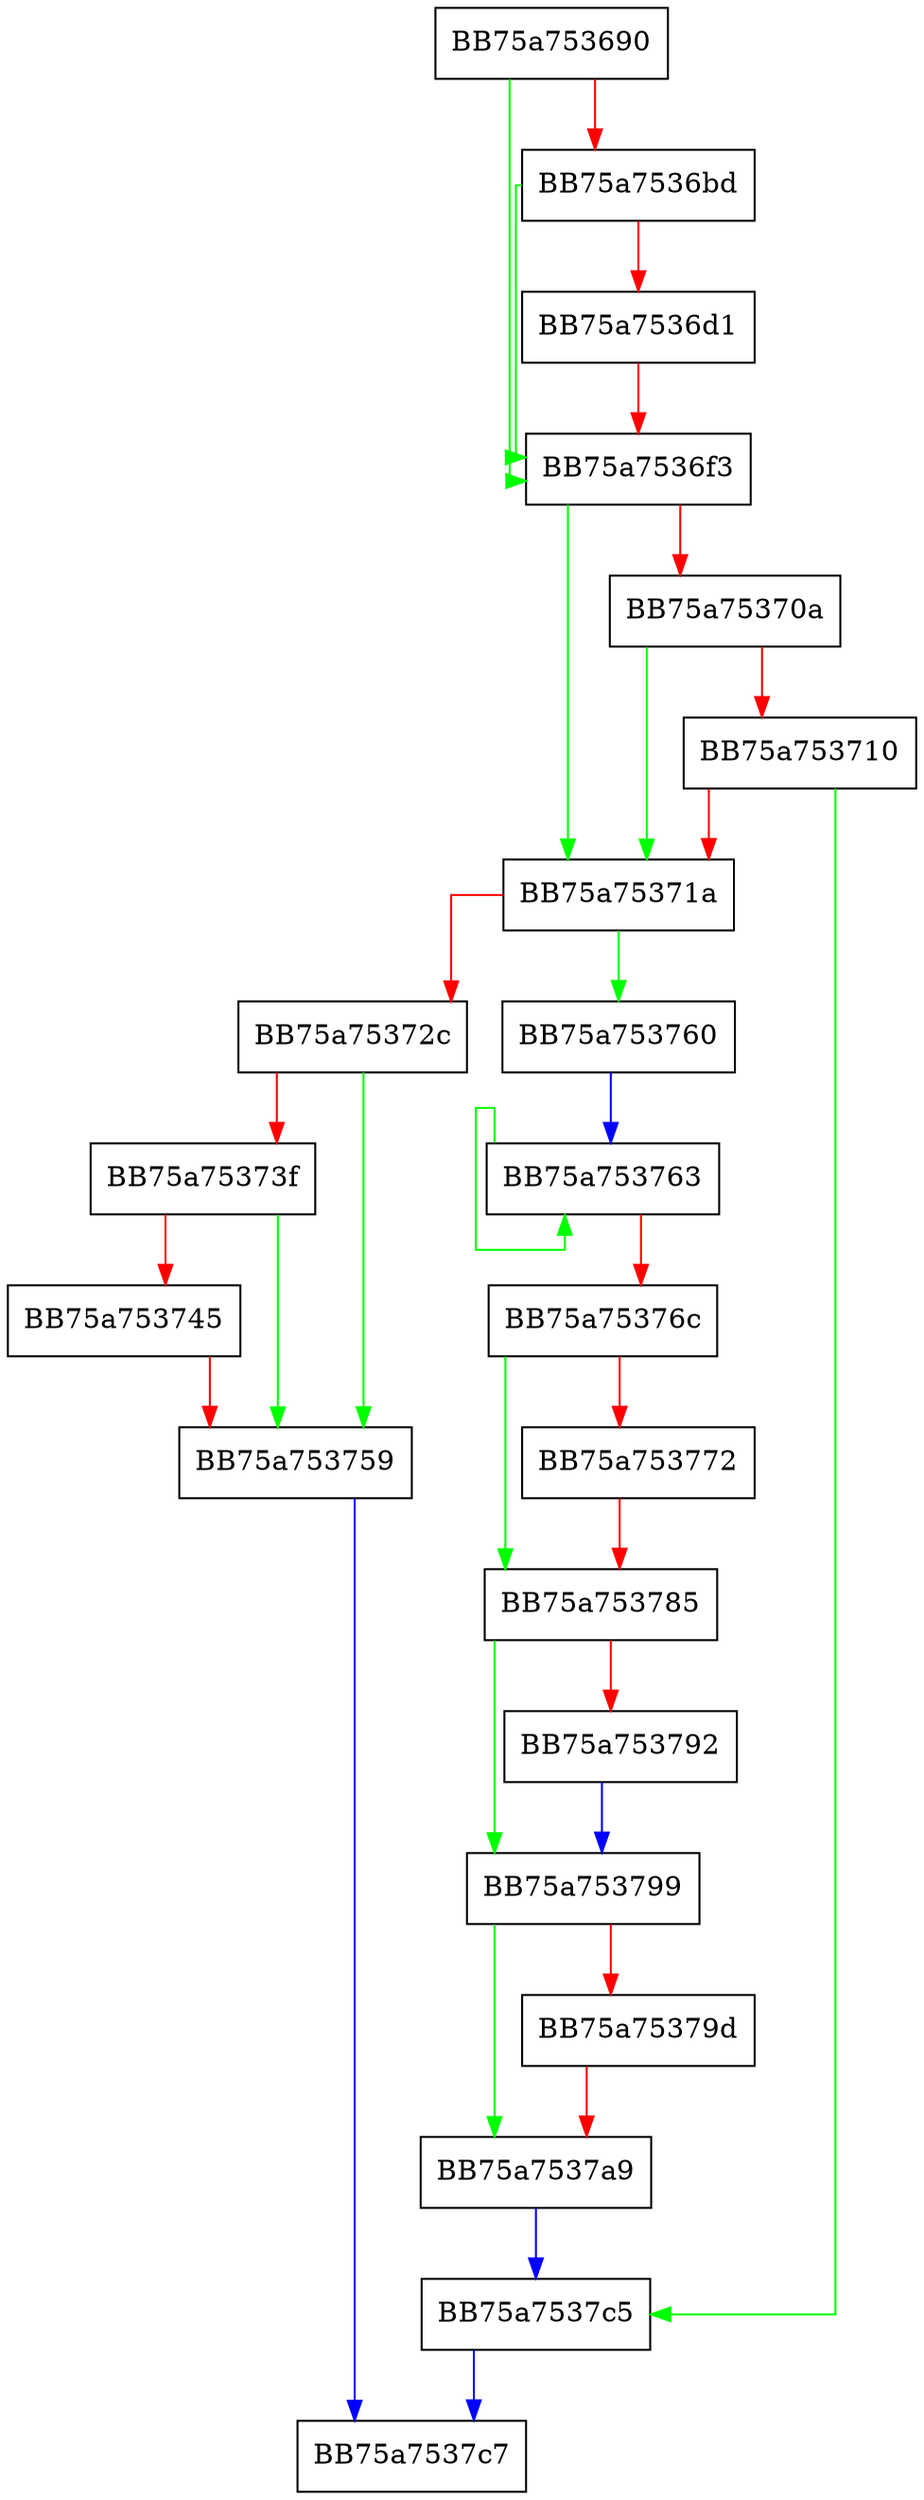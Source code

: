 digraph bga_init_module {
  node [shape="box"];
  graph [splines=ortho];
  BB75a753690 -> BB75a7536f3 [color="green"];
  BB75a753690 -> BB75a7536bd [color="red"];
  BB75a7536bd -> BB75a7536f3 [color="green"];
  BB75a7536bd -> BB75a7536d1 [color="red"];
  BB75a7536d1 -> BB75a7536f3 [color="red"];
  BB75a7536f3 -> BB75a75371a [color="green"];
  BB75a7536f3 -> BB75a75370a [color="red"];
  BB75a75370a -> BB75a75371a [color="green"];
  BB75a75370a -> BB75a753710 [color="red"];
  BB75a753710 -> BB75a7537c5 [color="green"];
  BB75a753710 -> BB75a75371a [color="red"];
  BB75a75371a -> BB75a753760 [color="green"];
  BB75a75371a -> BB75a75372c [color="red"];
  BB75a75372c -> BB75a753759 [color="green"];
  BB75a75372c -> BB75a75373f [color="red"];
  BB75a75373f -> BB75a753759 [color="green"];
  BB75a75373f -> BB75a753745 [color="red"];
  BB75a753745 -> BB75a753759 [color="red"];
  BB75a753759 -> BB75a7537c7 [color="blue"];
  BB75a753760 -> BB75a753763 [color="blue"];
  BB75a753763 -> BB75a753763 [color="green"];
  BB75a753763 -> BB75a75376c [color="red"];
  BB75a75376c -> BB75a753785 [color="green"];
  BB75a75376c -> BB75a753772 [color="red"];
  BB75a753772 -> BB75a753785 [color="red"];
  BB75a753785 -> BB75a753799 [color="green"];
  BB75a753785 -> BB75a753792 [color="red"];
  BB75a753792 -> BB75a753799 [color="blue"];
  BB75a753799 -> BB75a7537a9 [color="green"];
  BB75a753799 -> BB75a75379d [color="red"];
  BB75a75379d -> BB75a7537a9 [color="red"];
  BB75a7537a9 -> BB75a7537c5 [color="blue"];
  BB75a7537c5 -> BB75a7537c7 [color="blue"];
}